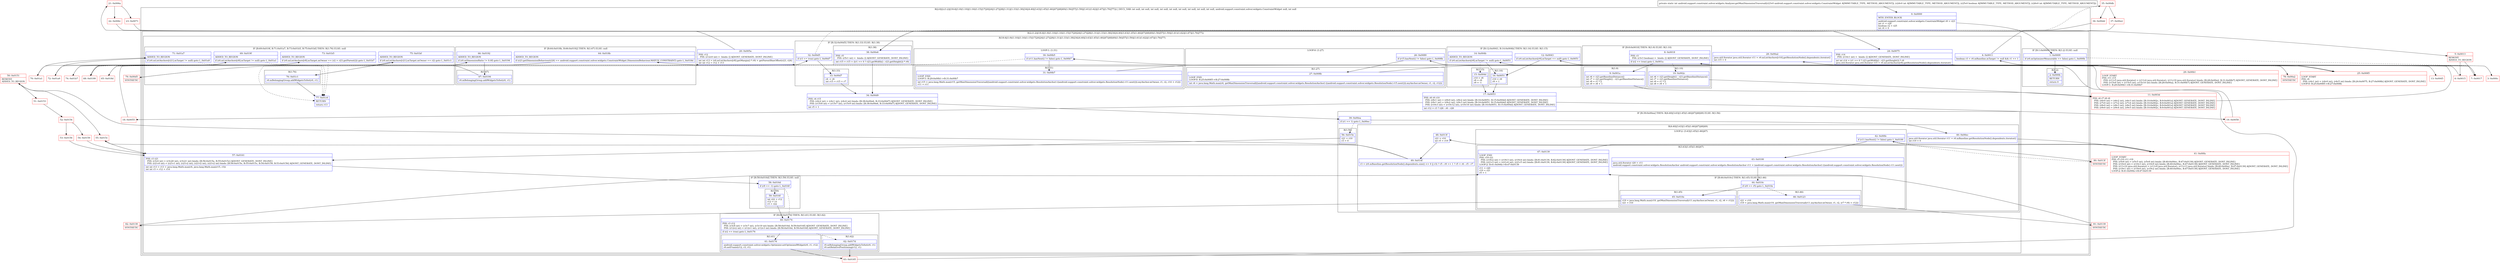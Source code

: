 digraph "CFG forandroid.support.constraint.solver.widgets.Analyzer.getMaxDimensionTraversal(Landroid\/support\/constraint\/solver\/widgets\/ConstraintWidget;IZI)I" {
subgraph cluster_Region_1987654088 {
label = "R(2:0|(2:(1:2)|(18:4|(1:9)(1:10)|(1:16)(1:15)|17|20|24|(1:27)|28|(1:31)|(1:33)(1:38)|34|(4:40|(3:43|(1:45)(1:46)|47)|48|49)(1:56)|57|(1:59)|(1:61)(1:62)|(1:67)|(1:76)|77))) | DECL_VAR: int null, int null, int null, int null, int null, int null, int null, int null, int null, android.support.constraint.solver.widgets.ConstraintWidget null, int null\l";
node [shape=record,color=blue];
Node_0 [shape=record,label="{0\:\ 0x0000|MTH_ENTER_BLOCK\l|android.support.constraint.solver.widgets.ConstraintWidget r0 = r23\lint r1 = r24\lboolean r2 = r25\lint r4 = 0\l}"];
subgraph cluster_Region_2002586499 {
label = "R(2:(1:2)|(18:4|(1:9)(1:10)|(1:16)(1:15)|17|20|24|(1:27)|28|(1:31)|(1:33)(1:38)|34|(4:40|(3:43|(1:45)(1:46)|47)|48|49)(1:56)|57|(1:59)|(1:61)(1:62)|(1:67)|(1:76)|77))";
node [shape=record,color=blue];
subgraph cluster_IfRegion_1875955735 {
label = "IF [B:1:0x0009] THEN: R(1:2) ELSE: null";
node [shape=record,color=blue];
Node_1 [shape=record,label="{1\:\ 0x0009|if (r0.mOptimizerMeasurable == false) goto L_0x000b\l}"];
subgraph cluster_Region_1275153672 {
label = "R(1:2)";
node [shape=record,color=blue];
Node_2 [shape=record,label="{2\:\ 0x000b|RETURN\l|return 0\l}"];
}
}
subgraph cluster_Region_1069709412 {
label = "R(18:4|(1:9)(1:10)|(1:16)(1:15)|17|20|24|(1:27)|28|(1:31)|(1:33)(1:38)|34|(4:40|(3:43|(1:45)(1:46)|47)|48|49)(1:56)|57|(1:59)|(1:61)(1:62)|(1:67)|(1:76)|77)";
node [shape=record,color=blue];
Node_4 [shape=record,label="{4\:\ 0x0011|boolean r3 = r0.mBaseline.mTarget != null && r1 == 1\l}"];
subgraph cluster_IfRegion_1540970351 {
label = "IF [B:8:0x0018] THEN: R(1:9) ELSE: R(1:10)";
node [shape=record,color=blue];
Node_8 [shape=record,label="{8\:\ 0x0018|PHI: r3 \l  PHI: (r3v3 boolean) =  binds: [] A[DONT_GENERATE, DONT_INLINE]\l|if (r2 == true) goto L_0x001a\l}"];
subgraph cluster_Region_1238644066 {
label = "R(1:9)";
node [shape=record,color=blue];
Node_9 [shape=record,label="{9\:\ 0x001a|int r6 = r23.getBaselineDistance()\lint r7 = r23.getHeight() \- r23.getBaselineDistance()\lint r8 = r1 * 2\lint r9 = r8 + 1\l}"];
}
subgraph cluster_Region_1711431806 {
label = "R(1:10)";
node [shape=record,color=blue];
Node_10 [shape=record,label="{10\:\ 0x002c|int r6 = r23.getHeight() \- r23.getBaselineDistance()\lint r7 = r23.getBaselineDistance()\lint r9 = r1 * 2\lint r8 = r9 + 1\l}"];
}
}
subgraph cluster_IfRegion_430938777 {
label = "IF [B:12:0x0043, B:14:0x004b] THEN: R(1:16) ELSE: R(1:15)";
node [shape=record,color=blue];
Node_12 [shape=record,label="{12\:\ 0x0043|if (r0.mListAnchors[r9].mTarget == null) goto L_0x0051\l}"];
Node_14 [shape=record,label="{14\:\ 0x004b|ADDED_TO_REGION\l|if (r0.mListAnchors[r8].mTarget != null) goto L_0x0051\l}"];
subgraph cluster_Region_1041406802 {
label = "R(1:16)";
node [shape=record,color=blue];
Node_16 [shape=record,label="{16\:\ 0x0051|r10 = r9\lr9 = 1\l}"];
}
subgraph cluster_Region_762400909 {
label = "R(1:15)";
node [shape=record,color=blue];
Node_15 [shape=record,label="{15\:\ 0x004d|r10 = r8\lr8 = r9\lr9 = \-1\l}"];
}
}
Node_17 [shape=record,label="{17\:\ 0x0053|PHI: r8 r9 r10 \l  PHI: (r8v1 int) = (r8v0 int), (r8v2 int) binds: [B:16:0x0051, B:15:0x004d] A[DONT_GENERATE, DONT_INLINE]\l  PHI: (r9v1 int) = (r9v2 int), (r9v3 int) binds: [B:16:0x0051, B:15:0x004d] A[DONT_GENERATE, DONT_INLINE]\l  PHI: (r10v3 int) = (r10v12 int), (r10v16 int) binds: [B:16:0x0051, B:15:0x004d] A[DONT_GENERATE, DONT_INLINE]\l|int r12 = r3 ? r26 \- r6 : r26\l}"];
Node_20 [shape=record,label="{20\:\ 0x005a|PHI: r12 \l  PHI: (r12v0 int) =  binds: [] A[DONT_GENERATE, DONT_INLINE]\l|int int r13 = (r0.mListAnchors[r8].getMargin() * r9) + getParentBiasOffset(r23, r24)\lint int r12 = r12 + r13\l}"];
Node_24 [shape=record,label="{24\:\ 0x0075|PHI: r14 \l  PHI: (r14v1 int) =  binds: [] A[DONT_GENERATE, DONT_INLINE]\l|int int r14 = (r1 == 0 ? r23.getWidth() : r23.getHeight()) * r9\ljava.util.Iterator java.util.Iterator r15 = r0.mListAnchors[r8].getResolutionNode().dependents.iterator()\l}"];
subgraph cluster_LoopRegion_893153751 {
label = "LOOP:0: (1:27)";
node [shape=record,color=blue];
Node_26 [shape=record,label="{26\:\ 0x0089|if (r15.hasNext() != false) goto L_0x008b\l}"];
subgraph cluster_Region_897768855 {
label = "R(1:27)";
node [shape=record,color=blue];
Node_27 [shape=record,label="{27\:\ 0x008b|LOOP_END\lLOOP:0: B:25:0x0085\-\>B:27:0x008b\l|int r4 = java.lang.Math.max(r4, getMaxDimensionTraversal(((android.support.constraint.solver.widgets.ResolutionAnchor) ((android.support.constraint.solver.widgets.ResolutionNode) r15.next())).myAnchor.mOwner, r1, r2, r12))\l}"];
}
}
Node_28 [shape=record,label="{28\:\ 0x00a2|java.util.Iterator java.util.Iterator r11 = r0.mListAnchors[r10].getResolutionNode().dependents.iterator()\lint r15 = 0\l}"];
subgraph cluster_LoopRegion_644292373 {
label = "LOOP:1: (1:31)";
node [shape=record,color=blue];
Node_30 [shape=record,label="{30\:\ 0x00b5|if (r11.hasNext() != false) goto L_0x00b7\l}"];
subgraph cluster_Region_936888410 {
label = "R(1:31)";
node [shape=record,color=blue];
Node_31 [shape=record,label="{31\:\ 0x00b7|LOOP_END\lLOOP:1: B:29:0x00b1\-\>B:31:0x00b7\l|int r15 = java.lang.Math.max(r15, getMaxDimensionTraversal(((android.support.constraint.solver.widgets.ResolutionAnchor) ((android.support.constraint.solver.widgets.ResolutionNode) r11.next())).myAnchor.mOwner, r1, r2, r14 + r12))\lr11 = r11\l}"];
}
}
subgraph cluster_IfRegion_1015155293 {
label = "IF [B:32:0x00d5] THEN: R(1:33) ELSE: R(1:38)";
node [shape=record,color=blue];
Node_32 [shape=record,label="{32\:\ 0x00d5|if (r3 == true) goto L_0x00d7\l}"];
subgraph cluster_Region_271208636 {
label = "R(1:33)";
node [shape=record,color=blue];
Node_33 [shape=record,label="{33\:\ 0x00d7|r4 \-= r6\lint r15 = r15 + r7\l}"];
}
subgraph cluster_Region_1598063847 {
label = "R(1:38)";
node [shape=record,color=blue];
Node_38 [shape=record,label="{38\:\ 0x00e6|PHI: r5 \l  PHI: (r5v1 int) =  binds: [] A[DONT_GENERATE, DONT_INLINE]\l|int r15 = r15 + ((r1 == 0 ? r23.getWidth() : r23.getHeight()) * r9)\l}"];
}
}
Node_34 [shape=record,label="{34\:\ 0x00d9|PHI: r4 r15 \l  PHI: (r4v2 int) = (r4v1 int), (r4v4 int) binds: [B:38:0x00e6, B:33:0x00d7] A[DONT_GENERATE, DONT_INLINE]\l  PHI: (r15v8 int) = (r15v7 int), (r15v9 int) binds: [B:38:0x00e6, B:33:0x00d7] A[DONT_GENERATE, DONT_INLINE]\l|int r5 = 1\l}"];
subgraph cluster_IfRegion_716447457 {
label = "IF [B:39:0x00ea] THEN: R(4:40|(3:43|(1:45)(1:46)|47)|48|49) ELSE: R(1:56)";
node [shape=record,color=blue];
Node_39 [shape=record,label="{39\:\ 0x00ea|if (r1 == 1) goto L_0x00ec\l}"];
subgraph cluster_Region_1331569574 {
label = "R(4:40|(3:43|(1:45)(1:46)|47)|48|49)";
node [shape=record,color=blue];
Node_40 [shape=record,label="{40\:\ 0x00ec|java.util.Iterator java.util.Iterator r11 = r0.mBaseline.getResolutionNode().dependents.iterator()\lint r19 = 0\l}"];
subgraph cluster_LoopRegion_2013780574 {
label = "LOOP:2: (3:43|(1:45)(1:46)|47)";
node [shape=record,color=blue];
Node_42 [shape=record,label="{42\:\ 0x00fe|if (r11.hasNext() != false) goto L_0x0100\l}"];
subgraph cluster_Region_2088737745 {
label = "R(3:43|(1:45)(1:46)|47)";
node [shape=record,color=blue];
Node_43 [shape=record,label="{43\:\ 0x0100|java.util.Iterator r20 = r11\landroid.support.constraint.solver.widgets.ResolutionAnchor android.support.constraint.solver.widgets.ResolutionAnchor r11 = (android.support.constraint.solver.widgets.ResolutionAnchor) ((android.support.constraint.solver.widgets.ResolutionNode) r11.next())\l}"];
subgraph cluster_IfRegion_899532210 {
label = "IF [B:44:0x010c] THEN: R(1:45) ELSE: R(1:46)";
node [shape=record,color=blue];
Node_44 [shape=record,label="{44\:\ 0x010c|if (r9 == r5) goto L_0x010e\l}"];
subgraph cluster_Region_158924869 {
label = "R(1:45)";
node [shape=record,color=blue];
Node_45 [shape=record,label="{45\:\ 0x010e|r19 = java.lang.Math.max(r19, getMaxDimensionTraversal(r11.myAnchor.mOwner, r1, r2, r6 + r12))\lr21 = r10\l}"];
}
subgraph cluster_Region_15043624 {
label = "R(1:46)";
node [shape=record,color=blue];
Node_46 [shape=record,label="{46\:\ 0x0123|r21 = r10\lr19 = java.lang.Math.max(r19, getMaxDimensionTraversal(r11.myAnchor.mOwner, r1, r2, (r7 * r9) + r12))\l}"];
}
}
Node_47 [shape=record,label="{47\:\ 0x0139|LOOP_END\lPHI: r19 r21 \l  PHI: (r19v2 int) = (r19v3 int), (r19v4 int) binds: [B:81:0x0139, B:82:0x0139] A[DONT_GENERATE, DONT_INLINE]\l  PHI: (r21v3 int) = (r21v4 int), (r21v5 int) binds: [B:81:0x0139, B:82:0x0139] A[DONT_GENERATE, DONT_INLINE]\lLOOP:2: B:41:0x00fa\-\>B:47:0x0139\l|r11 = r20\lr10 = r21\lr5 = 1\l}"];
}
}
Node_48 [shape=record,label="{48\:\ 0x013f|r21 = r10\lint r5 = r19\l}"];
Node_49 [shape=record,label="{49\:\ 0x014f|r3 = (r0.mBaseline.getResolutionNode().dependents.size() \<= 0 \|\| r3) ? r5 : r9 == 1 ? r5 + r6 : r5 \- r7\l}"];
}
subgraph cluster_Region_536805464 {
label = "R(1:56)";
node [shape=record,color=blue];
Node_56 [shape=record,label="{56\:\ 0x015e|r21 = r10\lr3 = 0\l}"];
}
}
Node_57 [shape=record,label="{57\:\ 0x0161|PHI: r3 r21 \l  PHI: (r3v4 int) = (r3v20 int), (r3v21 int) binds: [B:56:0x015e, B:55:0x015c] A[DONT_GENERATE, DONT_INLINE]\l  PHI: (r21v0 int) = (r21v1 int), (r21v2 int), (r21v2 int), (r21v2 int) binds: [B:56:0x015e, B:55:0x015c, B:54:0x0159, B:53:0x0156] A[DONT_GENERATE, DONT_INLINE]\l|int int r13 = r13 + java.lang.Math.max(r4, java.lang.Math.max(r15, r3))\lint int r3 = r12 + r14\l}"];
subgraph cluster_IfRegion_508613538 {
label = "IF [B:58:0x016d] THEN: R(1:59) ELSE: null";
node [shape=record,color=blue];
Node_58 [shape=record,label="{58\:\ 0x016d|if (r9 == \-1) goto L_0x016f\l}"];
subgraph cluster_Region_309243439 {
label = "R(1:59)";
node [shape=record,color=blue];
Node_59 [shape=record,label="{59\:\ 0x016f|int r22 = r12\lr12 = r3\lr3 = r22\l}"];
}
}
subgraph cluster_IfRegion_1368394211 {
label = "IF [B:60:0x0174] THEN: R(1:61) ELSE: R(1:62)";
node [shape=record,color=blue];
Node_60 [shape=record,label="{60\:\ 0x0174|PHI: r3 r12 \l  PHI: (r3v8 int) = (r3v7 int), (r3v19 int) binds: [B:58:0x016d, B:59:0x016f] A[DONT_GENERATE, DONT_INLINE]\l  PHI: (r12v2 int) = (r12v1 int), (r12v3 int) binds: [B:58:0x016d, B:59:0x016f] A[DONT_GENERATE, DONT_INLINE]\l|if (r2 == true) goto L_0x0176\l}"];
subgraph cluster_Region_1676899185 {
label = "R(1:61)";
node [shape=record,color=blue];
Node_61 [shape=record,label="{61\:\ 0x0176|android.support.constraint.solver.widgets.Optimizer.setOptimizedWidget(r0, r1, r12)\lr0.setFrame(r12, r3, r1)\l}"];
}
subgraph cluster_Region_116213444 {
label = "R(1:62)";
node [shape=record,color=blue];
Node_62 [shape=record,label="{62\:\ 0x017d|r0.mBelongingGroup.addWidgetsToSet(r0, r1)\lr0.setRelativePositioning(r12, r1)\l}"];
}
}
subgraph cluster_IfRegion_409763515 {
label = "IF [B:64:0x018b, B:66:0x0192] THEN: R(1:67) ELSE: null";
node [shape=record,color=blue];
Node_64 [shape=record,label="{64\:\ 0x018b|ADDED_TO_REGION\l|if (r23.getDimensionBehaviour(r24) == android.support.constraint.solver.widgets.ConstraintWidget.DimensionBehaviour.MATCH_CONSTRAINT) goto L_0x018d\l}"];
Node_66 [shape=record,label="{66\:\ 0x0192|ADDED_TO_REGION\l|if (r0.mDimensionRatio != 0.0f) goto L_0x0194\l}"];
subgraph cluster_Region_647052547 {
label = "R(1:67)";
node [shape=record,color=blue];
Node_67 [shape=record,label="{67\:\ 0x0194|r0.mBelongingGroup.addWidgetsToSet(r0, r1)\l}"];
}
}
subgraph cluster_IfRegion_1585556059 {
label = "IF [B:69:0x019f, B:71:0x01a7, B:73:0x01b5, B:75:0x01bf] THEN: R(1:76) ELSE: null";
node [shape=record,color=blue];
Node_69 [shape=record,label="{69\:\ 0x019f|ADDED_TO_REGION\l|if (r0.mListAnchors[r8].mTarget != null) goto L_0x01a1\l}"];
Node_71 [shape=record,label="{71\:\ 0x01a7|ADDED_TO_REGION\l|if (r0.mListAnchors[r21].mTarget != null) goto L_0x01a9\l}"];
Node_73 [shape=record,label="{73\:\ 0x01b5|ADDED_TO_REGION\l|if (r0.mListAnchors[r8].mTarget.mOwner == (r2 = r23.getParent())) goto L_0x01b7\l}"];
Node_75 [shape=record,label="{75\:\ 0x01bf|ADDED_TO_REGION\l|if (r0.mListAnchors[r21].mTarget.mOwner == r2) goto L_0x01c1\l}"];
subgraph cluster_Region_850795561 {
label = "R(1:76)";
node [shape=record,color=blue];
Node_76 [shape=record,label="{76\:\ 0x01c1|r0.mBelongingGroup.addWidgetsToSet(r0, r1)\l}"];
}
}
Node_77 [shape=record,label="{77\:\ 0x01c6|RETURN\l|return r13\l}"];
}
}
}
Node_3 [shape=record,color=red,label="{3\:\ 0x000c}"];
Node_5 [shape=record,color=red,label="{5\:\ 0x0013|REMOVE\lADDED_TO_REGION\l}"];
Node_6 [shape=record,color=red,label="{6\:\ 0x0015}"];
Node_7 [shape=record,color=red,label="{7\:\ 0x0017}"];
Node_11 [shape=record,color=red,label="{11\:\ 0x003d|PHI: r6 r7 r8 r9 \l  PHI: (r6v0 int) = (r6v2 int), (r6v3 int) binds: [B:10:0x002c, B:9:0x001a] A[DONT_GENERATE, DONT_INLINE]\l  PHI: (r7v0 int) = (r7v2 int), (r7v4 int) binds: [B:10:0x002c, B:9:0x001a] A[DONT_GENERATE, DONT_INLINE]\l  PHI: (r8v0 int) = (r8v3 int), (r8v5 int) binds: [B:10:0x002c, B:9:0x001a] A[DONT_GENERATE, DONT_INLINE]\l  PHI: (r9v0 int) = (r9v4 int), (r9v5 int) binds: [B:10:0x002c, B:9:0x001a] A[DONT_GENERATE, DONT_INLINE]\l}"];
Node_13 [shape=record,color=red,label="{13\:\ 0x0045}"];
Node_18 [shape=record,color=red,label="{18\:\ 0x0055}"];
Node_19 [shape=record,color=red,label="{19\:\ 0x0058}"];
Node_21 [shape=record,color=red,label="{21\:\ 0x006a}"];
Node_22 [shape=record,color=red,label="{22\:\ 0x006c}"];
Node_23 [shape=record,color=red,label="{23\:\ 0x0071}"];
Node_25 [shape=record,color=red,label="{25\:\ 0x0085|LOOP_START\lPHI: r4 \l  PHI: (r4v1 int) = (r4v0 int), (r4v5 int) binds: [B:24:0x0075, B:27:0x008b] A[DONT_GENERATE, DONT_INLINE]\lLOOP:0: B:25:0x0085\-\>B:27:0x008b\l}"];
Node_29 [shape=record,color=red,label="{29\:\ 0x00b1|LOOP_START\lPHI: r11 r15 \l  PHI: (r11v5 java.util.Iterator) = (r11v4 java.util.Iterator), (r11v19 java.util.Iterator) binds: [B:28:0x00a2, B:31:0x00b7] A[DONT_GENERATE, DONT_INLINE]\l  PHI: (r15v6 int) = (r15v5 int), (r15v10 int) binds: [B:28:0x00a2, B:31:0x00b7] A[DONT_GENERATE, DONT_INLINE]\lLOOP:1: B:29:0x00b1\-\>B:31:0x00b7\l}"];
Node_35 [shape=record,color=red,label="{35\:\ 0x00db}"];
Node_36 [shape=record,color=red,label="{36\:\ 0x00dd}"];
Node_37 [shape=record,color=red,label="{37\:\ 0x00e2}"];
Node_41 [shape=record,color=red,label="{41\:\ 0x00fa|LOOP_START\lPHI: r5 r10 r11 r19 \l  PHI: (r5v6 int) = (r5v5 int), (r5v8 int) binds: [B:40:0x00ec, B:47:0x0139] A[DONT_GENERATE, DONT_INLINE]\l  PHI: (r10v4 int) = (r10v3 int), (r10v9 int) binds: [B:40:0x00ec, B:47:0x0139] A[DONT_GENERATE, DONT_INLINE]\l  PHI: (r11v10 java.util.Iterator) = (r11v9 java.util.Iterator), (r11v13 java.util.Iterator) binds: [B:40:0x00ec, B:47:0x0139] A[DONT_GENERATE, DONT_INLINE]\l  PHI: (r19v1 int) = (r19v0 int), (r19v2 int) binds: [B:40:0x00ec, B:47:0x0139] A[DONT_GENERATE, DONT_INLINE]\lLOOP:2: B:41:0x00fa\-\>B:47:0x0139\l}"];
Node_50 [shape=record,color=red,label="{50\:\ 0x0151|REMOVE\lADDED_TO_REGION\l}"];
Node_51 [shape=record,color=red,label="{51\:\ 0x0153}"];
Node_52 [shape=record,color=red,label="{52\:\ 0x0154}"];
Node_53 [shape=record,color=red,label="{53\:\ 0x0156}"];
Node_54 [shape=record,color=red,label="{54\:\ 0x0159}"];
Node_55 [shape=record,color=red,label="{55\:\ 0x015c}"];
Node_63 [shape=record,color=red,label="{63\:\ 0x0185}"];
Node_65 [shape=record,color=red,label="{65\:\ 0x018d}"];
Node_68 [shape=record,color=red,label="{68\:\ 0x0199}"];
Node_70 [shape=record,color=red,label="{70\:\ 0x01a1}"];
Node_72 [shape=record,color=red,label="{72\:\ 0x01a9}"];
Node_74 [shape=record,color=red,label="{74\:\ 0x01b7}"];
Node_78 [shape=record,color=red,label="{78\:\ 0x00a2|SYNTHETIC\l}"];
Node_79 [shape=record,color=red,label="{79\:\ 0x00d5|SYNTHETIC\l}"];
Node_80 [shape=record,color=red,label="{80\:\ 0x013f|SYNTHETIC\l}"];
Node_81 [shape=record,color=red,label="{81\:\ 0x0139|SYNTHETIC\l}"];
Node_82 [shape=record,color=red,label="{82\:\ 0x0139|SYNTHETIC\l}"];
MethodNode[shape=record,label="{private static int android.support.constraint.solver.widgets.Analyzer.getMaxDimensionTraversal((r23v0 android.support.constraint.solver.widgets.ConstraintWidget A[IMMUTABLE_TYPE, METHOD_ARGUMENT]), (r24v0 int A[IMMUTABLE_TYPE, METHOD_ARGUMENT]), (r25v0 boolean A[IMMUTABLE_TYPE, METHOD_ARGUMENT]), (r26v0 int A[IMMUTABLE_TYPE, METHOD_ARGUMENT])) }"];
MethodNode -> Node_0;
Node_0 -> Node_1;
Node_1 -> Node_2;
Node_1 -> Node_3[style=dashed];
Node_4 -> Node_5;
Node_4 -> Node_7;
Node_8 -> Node_9;
Node_8 -> Node_10[style=dashed];
Node_9 -> Node_11;
Node_10 -> Node_11;
Node_12 -> Node_13[style=dashed];
Node_12 -> Node_16;
Node_14 -> Node_15[style=dashed];
Node_14 -> Node_16;
Node_16 -> Node_17;
Node_15 -> Node_17;
Node_17 -> Node_18;
Node_17 -> Node_19;
Node_20 -> Node_21;
Node_24 -> Node_25;
Node_26 -> Node_27;
Node_26 -> Node_78[style=dashed];
Node_27 -> Node_25;
Node_28 -> Node_29;
Node_30 -> Node_31;
Node_30 -> Node_79[style=dashed];
Node_31 -> Node_29;
Node_32 -> Node_33;
Node_32 -> Node_35[style=dashed];
Node_33 -> Node_34;
Node_38 -> Node_34;
Node_34 -> Node_39;
Node_39 -> Node_40;
Node_39 -> Node_56[style=dashed];
Node_40 -> Node_41;
Node_42 -> Node_43;
Node_42 -> Node_80[style=dashed];
Node_43 -> Node_44;
Node_44 -> Node_45;
Node_44 -> Node_46[style=dashed];
Node_45 -> Node_82;
Node_46 -> Node_81;
Node_47 -> Node_41;
Node_48 -> Node_49;
Node_49 -> Node_50;
Node_49 -> Node_55;
Node_56 -> Node_57;
Node_57 -> Node_58;
Node_58 -> Node_59;
Node_58 -> Node_60[style=dashed];
Node_59 -> Node_60;
Node_60 -> Node_61;
Node_60 -> Node_62[style=dashed];
Node_61 -> Node_63;
Node_62 -> Node_63;
Node_64 -> Node_65;
Node_64 -> Node_68[style=dashed];
Node_66 -> Node_67;
Node_66 -> Node_68[style=dashed];
Node_67 -> Node_68;
Node_69 -> Node_70;
Node_69 -> Node_77[style=dashed];
Node_71 -> Node_72;
Node_71 -> Node_77[style=dashed];
Node_73 -> Node_74;
Node_73 -> Node_77[style=dashed];
Node_75 -> Node_76;
Node_75 -> Node_77[style=dashed];
Node_76 -> Node_77;
Node_3 -> Node_4;
Node_5 -> Node_6;
Node_5 -> Node_7;
Node_6 -> Node_8;
Node_7 -> Node_8;
Node_11 -> Node_12;
Node_13 -> Node_14;
Node_18 -> Node_20;
Node_19 -> Node_20;
Node_21 -> Node_22;
Node_21 -> Node_23;
Node_22 -> Node_24;
Node_23 -> Node_24;
Node_25 -> Node_26;
Node_29 -> Node_30;
Node_35 -> Node_36;
Node_35 -> Node_37;
Node_36 -> Node_38;
Node_37 -> Node_38;
Node_41 -> Node_42;
Node_50 -> Node_51;
Node_50 -> Node_55;
Node_51 -> Node_52;
Node_52 -> Node_53;
Node_52 -> Node_54;
Node_53 -> Node_57;
Node_54 -> Node_57;
Node_55 -> Node_57;
Node_63 -> Node_64;
Node_65 -> Node_66;
Node_68 -> Node_69;
Node_70 -> Node_71;
Node_72 -> Node_73;
Node_74 -> Node_75;
Node_78 -> Node_28;
Node_79 -> Node_32;
Node_80 -> Node_48;
Node_81 -> Node_47;
Node_82 -> Node_47;
}

